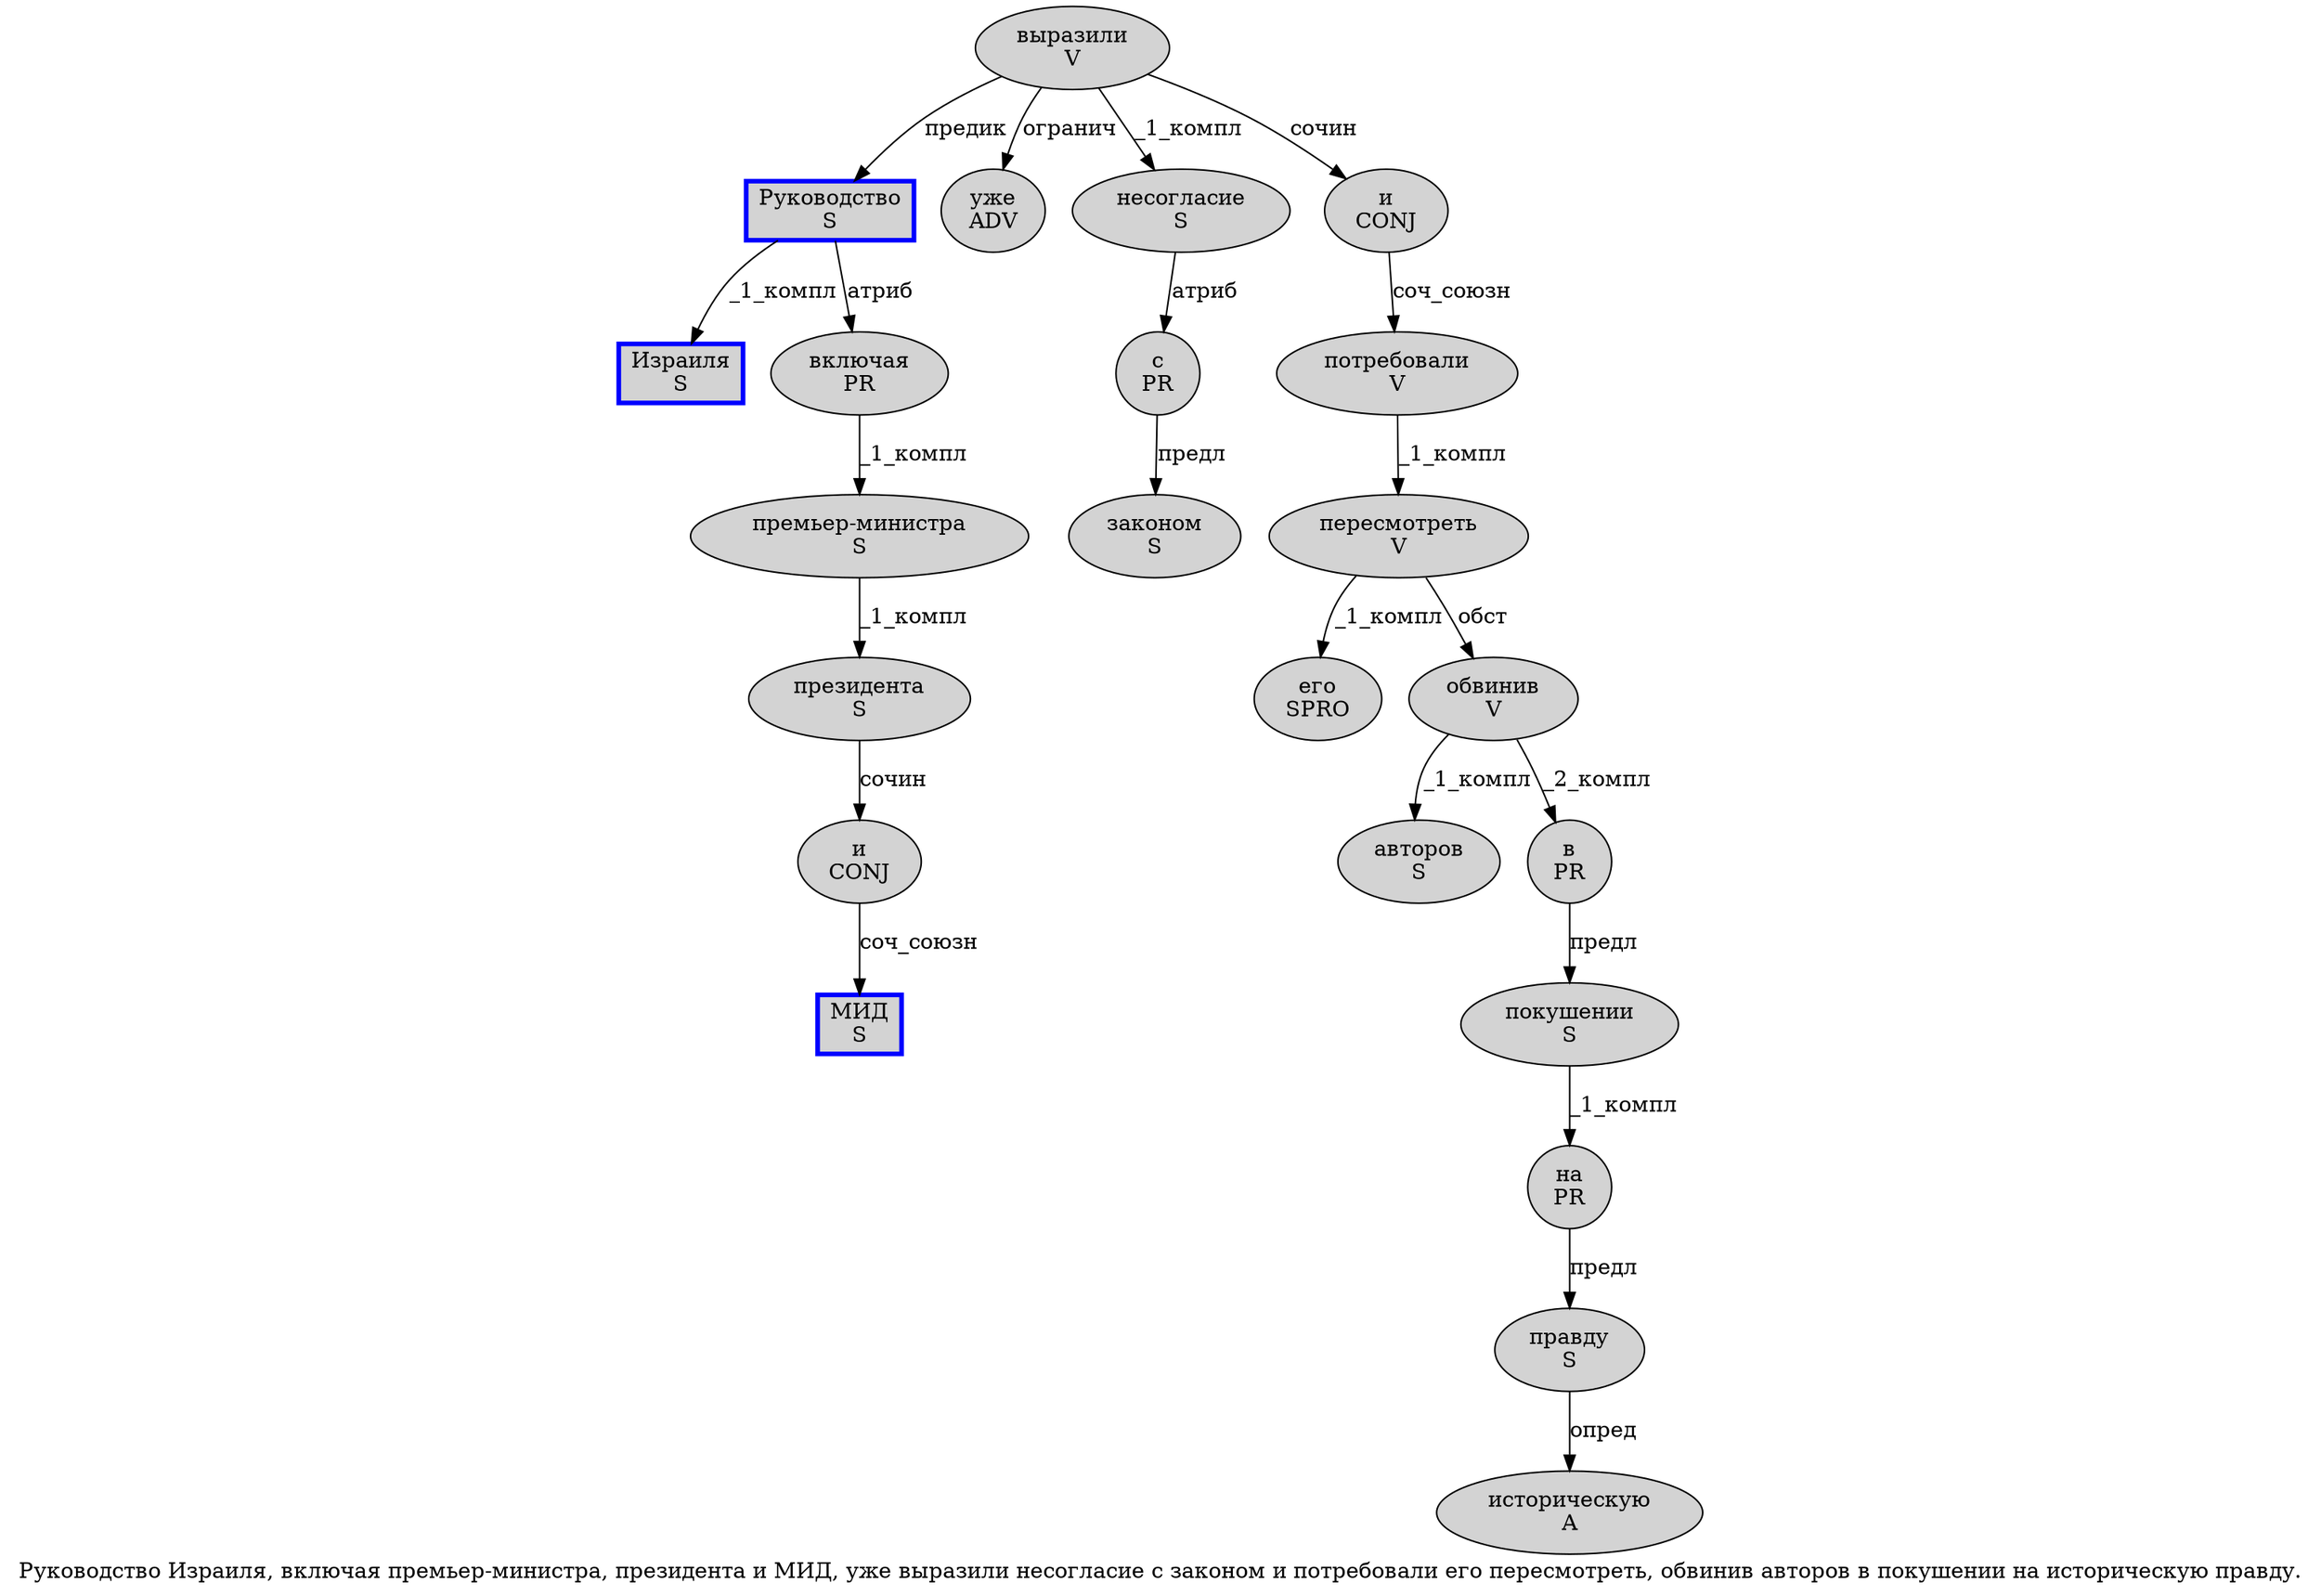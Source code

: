 digraph SENTENCE_313 {
	graph [label="Руководство Израиля, включая премьер-министра, президента и МИД, уже выразили несогласие с законом и потребовали его пересмотреть, обвинив авторов в покушении на историческую правду."]
	node [style=filled]
		0 [label="Руководство
S" color=blue fillcolor=lightgray penwidth=3 shape=box]
		1 [label="Израиля
S" color=blue fillcolor=lightgray penwidth=3 shape=box]
		3 [label="включая
PR" color="" fillcolor=lightgray penwidth=1 shape=ellipse]
		4 [label="премьер-министра
S" color="" fillcolor=lightgray penwidth=1 shape=ellipse]
		6 [label="президента
S" color="" fillcolor=lightgray penwidth=1 shape=ellipse]
		7 [label="и
CONJ" color="" fillcolor=lightgray penwidth=1 shape=ellipse]
		8 [label="МИД
S" color=blue fillcolor=lightgray penwidth=3 shape=box]
		10 [label="уже
ADV" color="" fillcolor=lightgray penwidth=1 shape=ellipse]
		11 [label="выразили
V" color="" fillcolor=lightgray penwidth=1 shape=ellipse]
		12 [label="несогласие
S" color="" fillcolor=lightgray penwidth=1 shape=ellipse]
		13 [label="с
PR" color="" fillcolor=lightgray penwidth=1 shape=ellipse]
		14 [label="законом
S" color="" fillcolor=lightgray penwidth=1 shape=ellipse]
		15 [label="и
CONJ" color="" fillcolor=lightgray penwidth=1 shape=ellipse]
		16 [label="потребовали
V" color="" fillcolor=lightgray penwidth=1 shape=ellipse]
		17 [label="его
SPRO" color="" fillcolor=lightgray penwidth=1 shape=ellipse]
		18 [label="пересмотреть
V" color="" fillcolor=lightgray penwidth=1 shape=ellipse]
		20 [label="обвинив
V" color="" fillcolor=lightgray penwidth=1 shape=ellipse]
		21 [label="авторов
S" color="" fillcolor=lightgray penwidth=1 shape=ellipse]
		22 [label="в
PR" color="" fillcolor=lightgray penwidth=1 shape=ellipse]
		23 [label="покушении
S" color="" fillcolor=lightgray penwidth=1 shape=ellipse]
		24 [label="на
PR" color="" fillcolor=lightgray penwidth=1 shape=ellipse]
		25 [label="историческую
A" color="" fillcolor=lightgray penwidth=1 shape=ellipse]
		26 [label="правду
S" color="" fillcolor=lightgray penwidth=1 shape=ellipse]
			7 -> 8 [label="соч_союзн"]
			11 -> 0 [label="предик"]
			11 -> 10 [label="огранич"]
			11 -> 12 [label="_1_компл"]
			11 -> 15 [label="сочин"]
			23 -> 24 [label="_1_компл"]
			13 -> 14 [label="предл"]
			15 -> 16 [label="соч_союзн"]
			0 -> 1 [label="_1_компл"]
			0 -> 3 [label="атриб"]
			4 -> 6 [label="_1_компл"]
			16 -> 18 [label="_1_компл"]
			26 -> 25 [label="опред"]
			18 -> 17 [label="_1_компл"]
			18 -> 20 [label="обст"]
			6 -> 7 [label="сочин"]
			12 -> 13 [label="атриб"]
			20 -> 21 [label="_1_компл"]
			20 -> 22 [label="_2_компл"]
			3 -> 4 [label="_1_компл"]
			22 -> 23 [label="предл"]
			24 -> 26 [label="предл"]
}